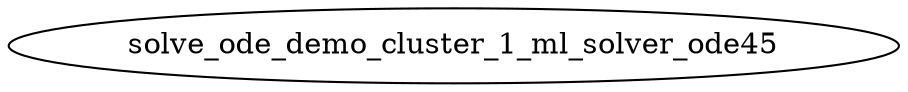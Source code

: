 /* Created by mdot for Matlab */
digraph m2html {

  solve_ode_demo_cluster_1_ml_solver_ode45 [URL="solve_ode_demo_cluster_1_ml_solver_ode45.html"];
}